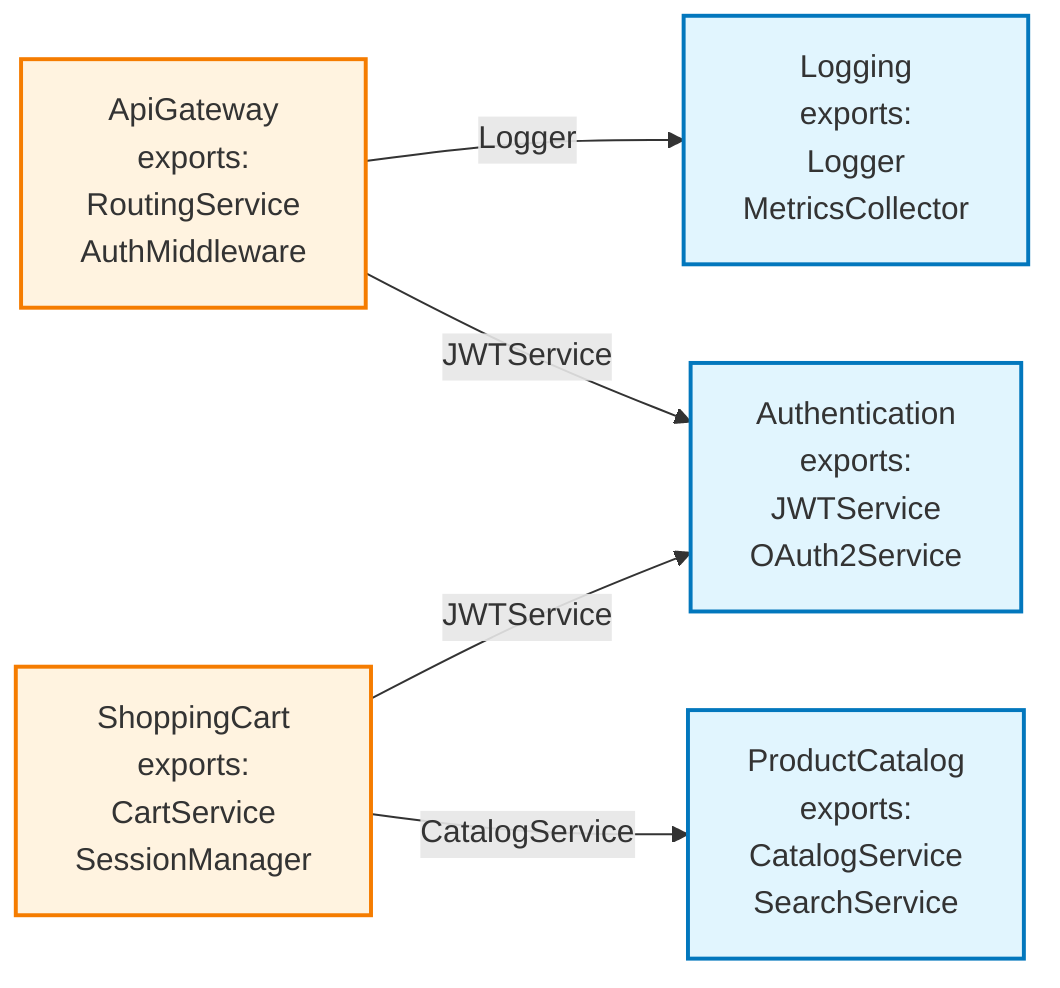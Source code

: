 graph LR
    ApiGateway[ApiGateway<br/>exports:<br/>RoutingService<br/>AuthMiddleware]
    Authentication[Authentication<br/>exports:<br/>JWTService<br/>OAuth2Service]
    ProductCatalog[ProductCatalog<br/>exports:<br/>CatalogService<br/>SearchService]
    ShoppingCart[ShoppingCart<br/>exports:<br/>CartService<br/>SessionManager]
    Logging[Logging<br/>exports:<br/>Logger<br/>MetricsCollector]

    ApiGateway --> |JWTService| Authentication
    ApiGateway --> |Logger| Logging
    ShoppingCart --> |CatalogService| ProductCatalog
    ShoppingCart --> |JWTService| Authentication

    class ApiGateway independent
    class ApiGateway unused
    class Authentication independent
    class ProductCatalog independent
    class ShoppingCart independent
    class ShoppingCart unused
    class Logging independent

    classDef independent fill:#e1f5fe,stroke:#0277bd,stroke-width:2px
    classDef unused fill:#fff3e0,stroke:#f57c00,stroke-width:2px